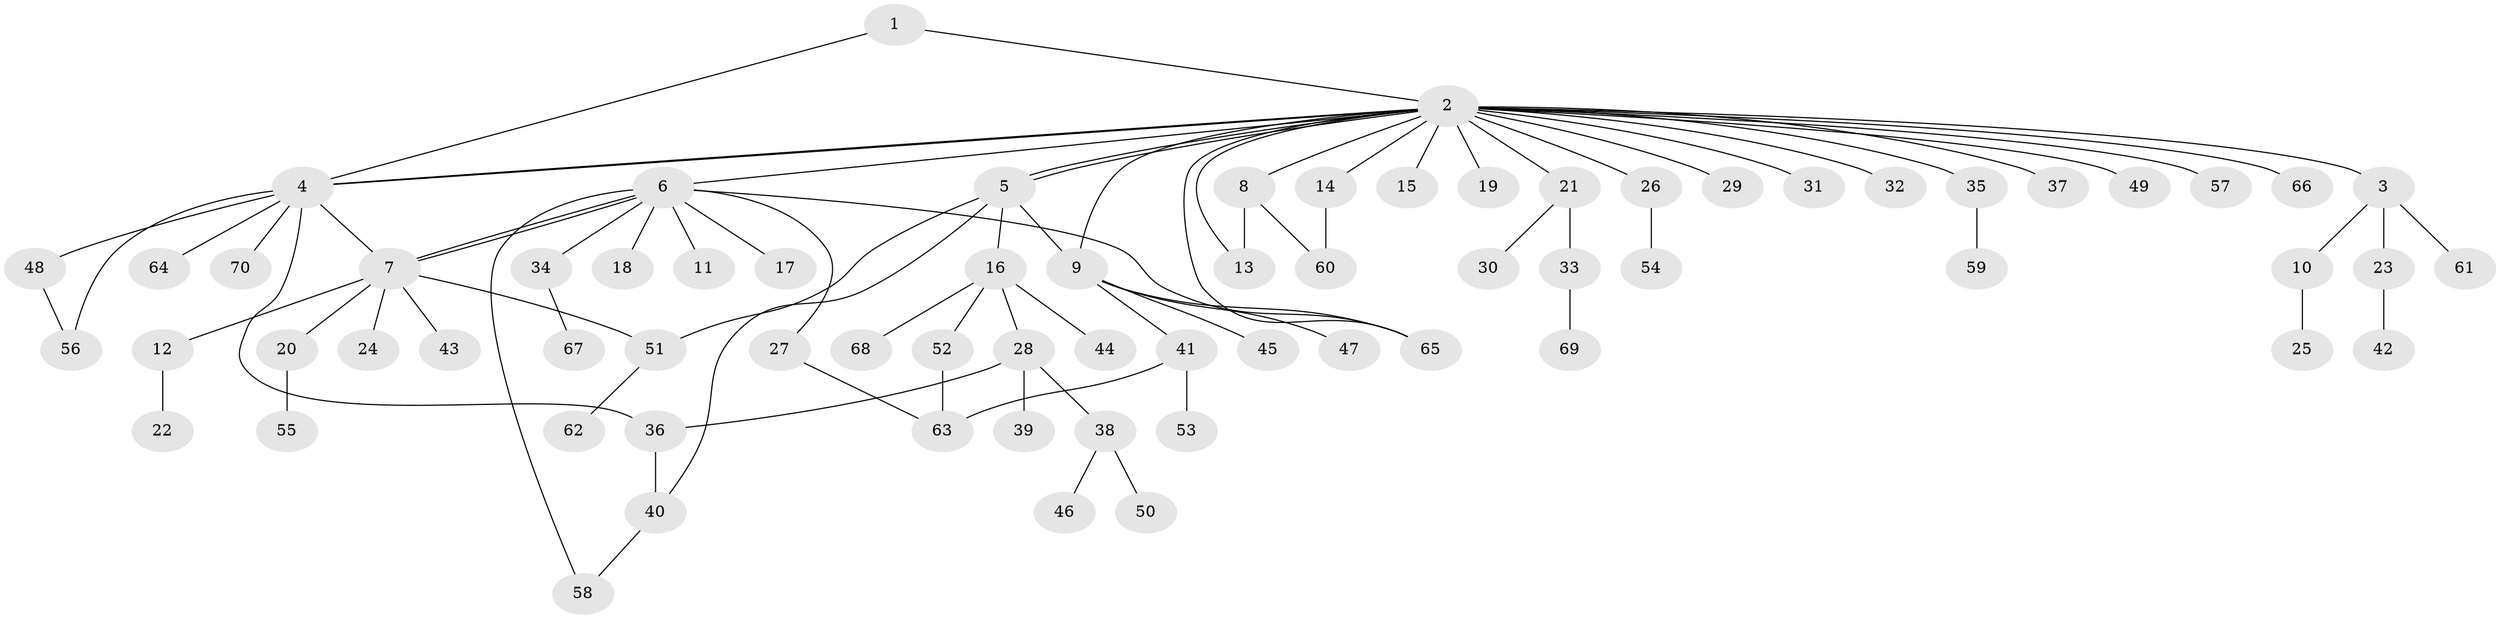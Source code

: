 // Generated by graph-tools (version 1.1) at 2025/47/03/09/25 04:47:38]
// undirected, 70 vertices, 86 edges
graph export_dot {
graph [start="1"]
  node [color=gray90,style=filled];
  1;
  2;
  3;
  4;
  5;
  6;
  7;
  8;
  9;
  10;
  11;
  12;
  13;
  14;
  15;
  16;
  17;
  18;
  19;
  20;
  21;
  22;
  23;
  24;
  25;
  26;
  27;
  28;
  29;
  30;
  31;
  32;
  33;
  34;
  35;
  36;
  37;
  38;
  39;
  40;
  41;
  42;
  43;
  44;
  45;
  46;
  47;
  48;
  49;
  50;
  51;
  52;
  53;
  54;
  55;
  56;
  57;
  58;
  59;
  60;
  61;
  62;
  63;
  64;
  65;
  66;
  67;
  68;
  69;
  70;
  1 -- 2;
  1 -- 4;
  2 -- 3;
  2 -- 4;
  2 -- 4;
  2 -- 5;
  2 -- 5;
  2 -- 6;
  2 -- 8;
  2 -- 9;
  2 -- 13;
  2 -- 14;
  2 -- 15;
  2 -- 19;
  2 -- 21;
  2 -- 26;
  2 -- 29;
  2 -- 31;
  2 -- 32;
  2 -- 35;
  2 -- 37;
  2 -- 49;
  2 -- 57;
  2 -- 65;
  2 -- 66;
  3 -- 10;
  3 -- 23;
  3 -- 61;
  4 -- 7;
  4 -- 36;
  4 -- 48;
  4 -- 56;
  4 -- 64;
  4 -- 70;
  5 -- 9;
  5 -- 16;
  5 -- 40;
  5 -- 51;
  6 -- 7;
  6 -- 7;
  6 -- 11;
  6 -- 17;
  6 -- 18;
  6 -- 27;
  6 -- 34;
  6 -- 58;
  6 -- 65;
  7 -- 12;
  7 -- 20;
  7 -- 24;
  7 -- 43;
  7 -- 51;
  8 -- 13;
  8 -- 60;
  9 -- 41;
  9 -- 45;
  9 -- 47;
  9 -- 65;
  10 -- 25;
  12 -- 22;
  14 -- 60;
  16 -- 28;
  16 -- 44;
  16 -- 52;
  16 -- 68;
  20 -- 55;
  21 -- 30;
  21 -- 33;
  23 -- 42;
  26 -- 54;
  27 -- 63;
  28 -- 36;
  28 -- 38;
  28 -- 39;
  33 -- 69;
  34 -- 67;
  35 -- 59;
  36 -- 40;
  38 -- 46;
  38 -- 50;
  40 -- 58;
  41 -- 53;
  41 -- 63;
  48 -- 56;
  51 -- 62;
  52 -- 63;
}
